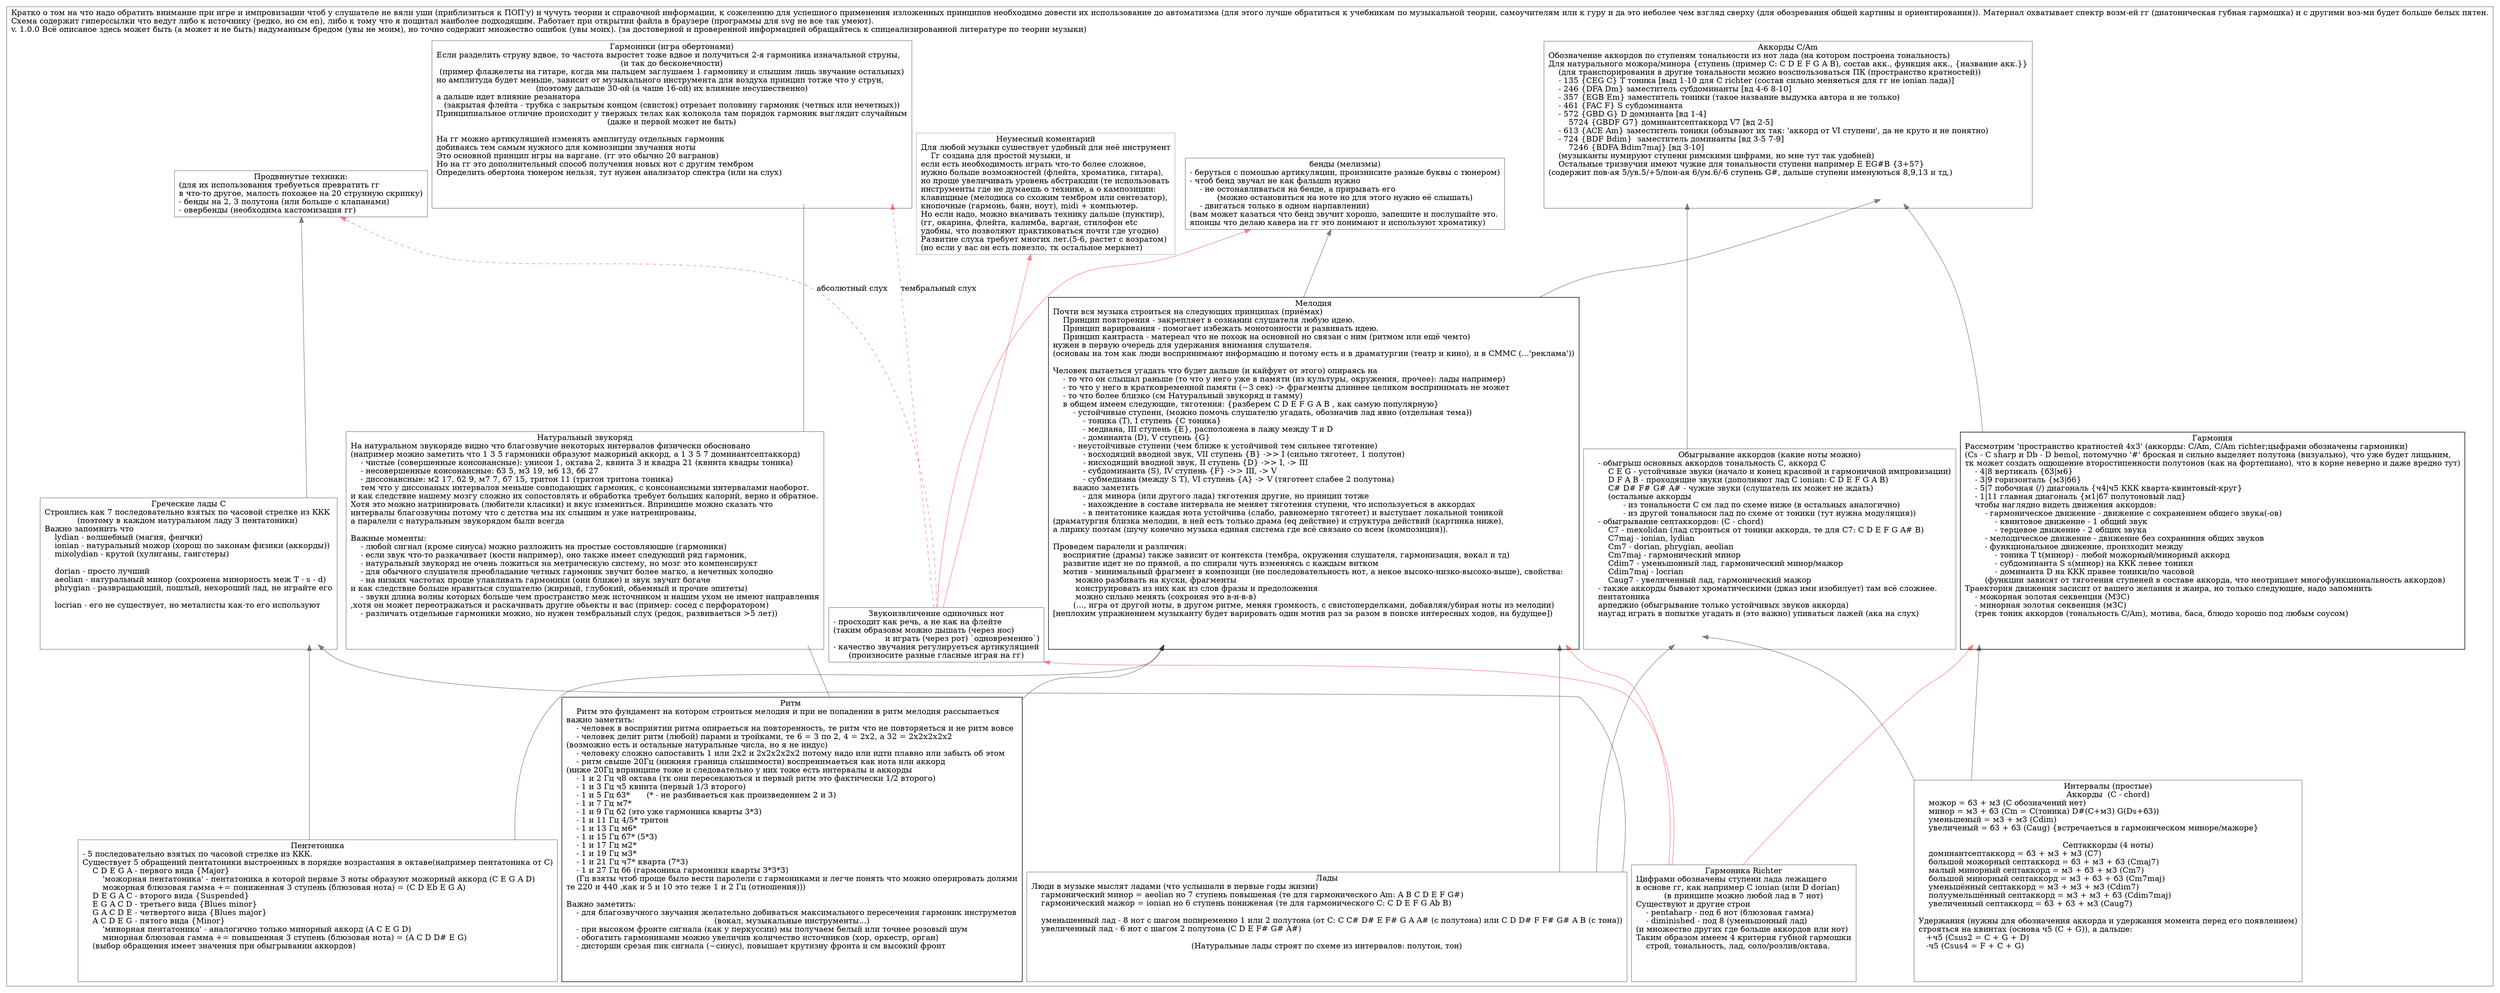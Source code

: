 /* 2023 Margenom
Сделано с помошью graphviz
*/

digraph H { comment="если не указан источник то или украл или личный опыт прикрепленные источники: 
и0 'План самостоятельного занятия' 'из t.me/harmonicaru_chat'
и1 'Anthology_of_Harmonica_Tunings.pdf' 'Борода на харпе, в контакте'
"
compound=true
layout=dot
labelloc=b
labeljust=l
nojustify=true
rankdir=BT
ranksep="1.5"

node[shape=none color="#888888" label=""]

{{cluster=true color="#888888"
label="Кратко о том на что надо обратить внимание при игре и импровизации чтоб у слушателе не вяли уши (приблизиться к ПОП'у) и чучуть теории и справочной информации, к сожелению для успешного применения изложенных принципов необходимо довести их использование до автоматизма (для этого лучше обратиться к учебникам по музыкальной теории, самоучителям или к гуру и да это неболее чем взгляд сверху (для обозревания общей картины и ориентирования)). Материал охватывает спектр возм-ей гг (диатоническая губная гармошка) и с другими воз-ми будет больше белых пятен.\l\
Схема содержит гиперссылки что ведут либо к источнику (редко, но см en), либо к тому что я пощитал наиболее подходящим. Работает при открытии файла в браузере (программы для svg не все так умеют).\l\
v. 1.0.0 Всё описаное здесь может быть (а может и не быть) надуманным бредом (увы не моим), но точно содержит множество ошибок (увы моих). (за достоверной и проверенной информацией обращайтесь к спицеализированной литературе по теории музыки)\l"
/*--------------------------------------------------------------------------------*/
subgraph cluster_music{color="#000000" label="Мелодия
Почти вся музыка строиться на следующих принципах (приёмах)\l\
    Принцип повторения - закрепляет в сознании слушателя любую идею.\l\
    Принцип варирования - помогает избежать монотонности и развивать идею.\l\
    Принцип кантраста - матереал что не похож на основной но связан с ним (ритмом или ещё чемто)\l\
нужен в первую очередь для удержания внимания слушателя.\l\
(основаы на том как люди воспринимают информацию и потому есть и в драматургии (театр и кино), и в СММС (...'реклама'))

Человек пытаеться угадать что будет дальше (и кайфует от этого) опираясь на\l\
    - то что он слышал раньше (то что у него уже в памяти (из культуры, окружения, прочее): лады например)\l\
    - то что у него в кратковременной памяти (~3 сек) -> фрагменты длиннее целиком воспринимать не может\l\
    - то что более близко (см Натуральный звукоряд и гамму)\l\
    в общем имеем следующие, тяготения: {разберем C D E F G A B , как самую популярную}\l\
        - устойчивые ступени, (можно помочь слушателю угадать, обозначив лад явно (отдельная тема))\l\
            - тоника (T), I ступень {C тоника}\l\
            - медиана, III ступень {E}, расположена в лажу между T и D\l\
            - доминанта (D), V ступень {G}\l\
        - неустойчивые ступени (чем ближе к устойчивой тем сильнее тяготение)\l\
            - восходяций вводной звук, VII ступень {B} ->> I (сильно тяготеет, 1 полутон)\l\
            - нисходящий вводной звук, II ступень {D} ->> I, -> III\l\
            - субдоминанта (S), IV ступень {F} ->> III, -> V\l\
            - субмедиана (между S T), VI ступень {A} -> V (тяготеет слабее 2 полутона)\l\
        важно заметить \l\
            - для минора (или другого лада) тяготения другие, но принцип тотже\l\
            - нахождение в составе интервала не меняет тяготения ступени, что используеться в аккордах\l\
            - в пентатонике каждая нота устойчива (слабо, равномерно тяготеет) и выступает локальной тоникой\l\
(драматургия близка мелодии, в ней есть только драма (eq действие) и структура действий (картинка ниже),\l\
а лирику поэтам (шучу конечно музыка единая система где всё связано со всем (композиция)).\l\

Проведем паралели и различия:\l\
    восприятие (драмы) также зависит от контекста (тембра, окружения слушателя, гармонизация, вокал и тд)\l\
    развитие идет не по прямой, а по спирали чуть изменяясь с каждым витком\l\
    мотив - минимальный фрагмент в композици (не последовательность нот, а некое высоко-низко-высоко-выше), свойства:\l\
         можно разбивать на куски, фрагменты\l\
         конструировать из них как из слов фразы и предоложения\l\
         можно сильно менять (сохроняя это в-н-в-в)\l\
(..., игра от другой ноты, в другом ритме, меняя громкость, с свистоперделками, добавляя/убирая ноты из мелодии)
[неплохим упражнением музыканту будет варировать один мотив раз за разом в поиске интересных ходов, на будущее])\l\
" драматургия ноты}
subgraph cluster_r {color="#000000" label="Ритм 
    Ритм это фундамент на котором строиться мелодия и при не попадении в ритм мелодия рассыпаеться\l\
важно заметить:\l\
    - человек в восприятии ритма опираеться на повторенность, те ритм что не повторяеться и не ритм вовсе\l\
    - человек делит ритм (любой) парами и тройками, те 6 = 3 по 2, 4 = 2x2, а 32 = 2x2x2x2x2\l\
(возможно есть и остальные натуральные числа, но я не индус)\l\
    - человеку сложно сапоставить 1 или 2х2 и 2х2х2х2х2 потому надо или идти плавно или забыть об этом\l\
    - ритм свыше 20Гц (нижняя граница слышимости) воспренимаеться как нота или аккорд\l\
(ниже 20Гц впринципе тоже и следовательно у них тоже есть интервалы и аккорды \l\
    - 1 и 2 Гц ч8 октава (тк они пересекаються и первый ритм это фактически 1/2 второго)\l\
    - 1 и 3 Гц ч5 квинта (первый 1/3 второго)\l\
    - 1 и 5 Гц б3*	(* - не разбиваеться как произведением 2 и 3) \l\
    - 1 и 7 Гц м7*\l\
    - 1 и 9 Гц б2 (это уже гармоника кварты 3*3)\l\
    - 1 и 11 Гц 4/5* тритон\l\
    - 1 и 13 Гц м6*\l\
    - 1 и 15 Гц б7* (5*3)\l\
    - 1 и 17 Гц м2*\l\
    - 1 и 19 Гц м3*\l\
    - 1 и 21 Гц ч7* кварта (7*3)\l\
    - 1 и 27 Гц б6 (гармоника гармоники кварты 3*3*3)\l\
    (Гц взяты чтоб проще было вести паролели с гармониками и легче понять что можно оперировать долями\l\
те 220 и 440 ,как и 5 и 10 это теже 1 и 2 Гц (отношения)))\l\

Важно заметить:\l\
    - для благозвучного звучания желательно добиваться максимального пересечения гармоник инструметов\l\
(вокал, музыкальные инструменты...)
    - при высоком фронте сигнала (как у перкуссии) мы получаем белый или точнее розовый шум\l\
    - обогатить гармониками можно увеличив количество источников (хор, оркестр, орган)\l\
    - дисторшн срезая пик сигнала (~синус), повышает крутизну фронта и см высокий фронт\l\
" длительности}

subgraph cluster_nat{label="Натуральный звукоряд
На натуральном звукоряде видно что благозвучие некоторых интервалов физически обосновано\l\
(например можно заметить что 1 3 5 гармоники образуют мажорный аккорд, а 1 3 5 7 доминантсептаккорд)\l\
    - чистые (совершенные консонансные): унисон 1, октава 2, квинта 3 и квадра 21 (квинта квадры тоника)\l\
    - несовершенные консонансные: б3 5, м3 19, м6 13, б6 27\l\
    - диссонансные: м2 17, б2 9, м7 7, б7 15, тритон 11 (тритон тритона тоника)\l\
    тем что у диссонаных интервалов меньше совподающих гармоник, с консонансными интервалами наоборот. \l\
и как следствие нашему мозгу сложно их сопостовлять и обработка требует больших калорий, верно и обратное.\l\
Хотя это можно натринировать (любители класики) и вкус измениться. Впринципе можно сказать что\l\
интервалы благозвучны потому что с детства мы их слышим и уже натренированы,\l\
а паралели с натуральным звукорядом были всегда\l\
\l\
Важные моменты:\l\
    - любой сигнал (кроме синуса) можно разложить на простые состовляющие (гармоники)\l\
    - если звук что-то разкачивает (кости например), оно также имеет следующий ряд гармоник,\l\
    - натуральный звукоряд не очень ложиться на метрическую систему, но мозг это компенсирукт\l\
    - для обычного слушателя преобладание четных гармоник звучит более магко, а нечетных холодно\l\
    - на низких частотах проще улавливать гармоники (они ближе) и звук звучит богаче\l\
и как следствие больше нравиться слушателю (жирный, глубокий, обьемный и прочие эпитеты)\l\
    - звуки длина волны которых больше чем пространство меж источником и нашим ухом не имеют направления\l\
,хотя он может переотражаться и раскачивать другие обьекты и вас (пример: сосед с перфоратором)\l\
    - различать отдельные гармоники можно, но нужен тембральный слух (редок, развиваеться >5 лет))\l\
" натуральный_звукоряд}
{label="Гармоники (игра обертонами)
Если разделить струну вдвое, то частота выростет тоже вдвое и получиться 2-я гармоника изначальной струны,\l\
(и так до бесконечности)
(пример флажелеты на гитаре, когда мы пальцем заглушаем 1 гармонику и слышим лишь звучание остальных)
но амплитуда будет меньше, зависит от музыкального инструмента для воздуха принцип тотже что у струн,\l\
(поэтому дальше 30-ой (а чаше 16-ой) их влияние несушественно)
а дальше идет влияние резанатора\l\
(закрытая флейта - трубка с закрытым концом (свисток) отрезает половину гармоник (четных или нечетных))
Принципиальное отличие происходит у твержых телах как колокола там порядок гармоник выглядит случайным\l\
(даже и первой может не быть)

На гг можно артикуляцией изменять амплитуду отдельных гармоник\l\
добиваясь тем самым нужного для комнозиции звучания ноты\l\
Это основной принцип игры на варгане. (гг это обычно 20 вагранов)\l\
Но на гг это дополнительный способ получения новых нот с другим тембром\l\
Определить обертона тюнером нельзя, тут нужен анализатор спектра (или на слух)\l\
" обертона гармоники}


subgraph cluster_int{label="Интервалы (простые)
Аккорды  (C - chord)
    можор = б3 + м3 (C обозначений нет)\l\
    минор = м3 + б3 (Cm = C(тоника) D#(C+м3) G(Ds+б3))\l\
    уменьшеный = м3 + м3 (Cdim)\l\
    увеличеный = б3 + б3 (Caug) {встречаеться в гармоническом миноре/мажоре}\l\

Септаккорды (4 ноты)
    доминантсептаккорд = б3 + м3 + м3 (C7)\l\
    большой можорный септаккорд = б3 + м3 + б3 (Cmaj7)\l\
    малый минорный септаккорд = м3 + б3 + м3 (Cm7)\l\
    большой минорный септаккорд = м3 + б3 + б3 (Cm7maj)\l\
    уменьшённый септаккорд = м3 + м3 + м3 (Cdim7)\l\
    полуумельшённый септаккорд = м3 + м3 + б3 (Cdim7maj)\l\
    увеличенный септаккорд = б3 + б3 + м3 (Caug7)\l\

Удержания (нужны для обозначения аккорда и удержания момента перед его появлением)
строяться на квинтах (основа ч5 (C + G)), а дальше:\l\
   +ч5 (Csus2 = C + G + D)\l\
   -ч5 (Csus4 = F + C + G)\l\
" интервалы}

subgraph cluster_penta{label="Пентетоника
- 5 последовательно взятых по часовой стрелке из ККК.\l\
Существует 5 обращений пентатоники выстроенных в порядке возрастания в октаве(например пентатоника от С)\l\
    C D E G A - первого вида {Major}\l\
        'можорная пентатоника' - пентатоника в которой первые 3 ноты образуют можорный аккорд (C E G A D)\l\
        можорная блюзовая гамма += пониженная 3 ступень (блюзовая нота) = (C D Eb E G A)\l\
    D E G A C - второго вида {Suspended}\l\
    E G A C D - третьего вида {Blues minor}\l\
    G A C D E - четвертого вида {Blues major}\l\
    A C D E G - пятого вида {Minor}\l\
        'минорная пентатоника' - аналогично только минорный аккорд (A C E G D)\l\
        минорная блюзовая гамма += повышенная 3 ступень (блюзовая нота) = (A C D D# E G)\l\
    (выбор обращения имеет значения при обыгрывании аккордов)\l\
" пентатоники_и_лады вызов_ктулху}

subgraph cluster_modes{label="Лады
Люди в музыке мыслят ладами (что услышали в первые годы жизни)\l\
    гармонический минор = aeolian но 7 ступень повышеная (те для гармонического Am: A B C D E F G#)\l\
    гармонический мажор = ionian но 6 ступень пониженая (те для гармонического C: C D E F G Ab B)\l\

    уменьшенный лад - 8 нот с шагом попнременно 1 или 2 полутона (от C: C C# D# E F# G A A# (с полутона) или C D D# F F# G# A B (с тона))\l\
    увеличенный лад - 6 нот с шагом 2 полутона (C D E F# G# A#)\l\

(Натуральные лады строят по схеме из интервалов: полутон, тон)\
" лады гамма}

subgraph cluster_harmonic{color="#000000" label="Гармония
Рассмотрим 'пространство кратностей 4x3' (аккорды: C/Am, C/Am richter;цыфрами обозначены гармоники)\l\
(Cs - C sharp и Db - D bemol, потомучно '#' броская и сильно выделяет полутона (визуально), что уже будет лищьним,\l\
тк может создать ощющение второстипенности полутонов (как на фортепиано), что в корне неверно и даже вредно тут)\l\
    - 4|8 вертикаль {б3|м6}\l\
    - 3|9 горизонталь {м3|б6}\l\
    - 5|7 побочная (/) диагональ {ч4|ч5 ККК кварта-квинтовый-круг}\l\
    - 1|11 главная диагональ {м1|б7 полутоновый лад}\l\
    чтобы наглядно видеть движения аккордов:\l\
        - гармоническое движение - движение с сохранением общего звука(-ов)\l\
            - квинтовое движение - 1 общий звук\l\
            - терцевое движение - 2 общих звука\l\
        - мелодическое движение - движение без сохраниния общих звуков\l\
        - функциональное движение, произходит между\l\
            - тоника T t(минор) - любой можорный/минорный аккорд\l\
            - субдоминанта S s(минор) на ККК левее тоники\l\
            - доминанта D на ККК правее тоники/по часовой\l\
        (функции зависят от тяготения ступеней в составе аккорда, что неотрицает многофункциональность аккордов)\l\
Траектория движения засисит от вашего желания и жанра, но только следующие, надо запомнить\l\
    - можорная золотая секвенция (МЗС)\l\
    - минорная золотая секвенция (мЗС)\l\
    (трек тоник аккордов (тональность C/Am), мотива, баса, блюдо хорошо под любым соусом)\l\
" пространство_кратностей}

subgraph cluster_around {label="Обыгрывание аккордов (какие ноты можно)
    - обыгрыш основных аккордов тональность C, аккорд С\l\
        C E G - устойчивые звуки (начало и конец красивой и гармоничной импровизации)\l\
        D F A B - проходящие звуки (дополняют лад C ionian: C D E F G A B)\l\
        C# D# F# G# A# - чужие звуки (слушатель их может не ждать)\l\
        (остальные аккорды\l\
              - из тональности С см лад по схеме ниже (в остальных аналогично)\l\
	      - из другой тональноси лад по схеме от тоники (тут нужна модуляция))\l\
    - обыгрывание септаккордов: (C - chord)\l\
      	C7 - mexolidan (лад строиться от тоники аккорда, те для C7: C D E F G A# B)\l\
      	C7maj - ionian, lydian\l\
      	Cm7 - dorian, phrygian, aeolian\l\
      	Cm7maj - гармонический минор\l\
      	Cdim7 - уменьшонный лад, гармонический минор/мажор\l\
      	Cdim7maj - locrian\l\
      	Caug7 - увеличенный лад, гармонический мажор\l\
    - также аккорды бывают хроматическими (джаз ими изобилует) там всё сложнее.\l\
    пентатоника\l\
    арпеджио (обыгрывание только устойчивых звуков аккорда)\l\
    наугад играть в попытке угадать и (это важно) упиваться лажей (ака на слух)\l\
" тональность_C_Am}
subgraph cluster_chord{label="Аккорды C/Am
Обозначение аккордов по ступеням тональности из нот лада (на котором построена тональность)\l\
Для натурального можора/минора {ступень (пример C: C D E F G A B), состав акк., функция акк., {название акк.}}\l\
    (для транспорирования в другие тональности можно возспользоваться ПК (пространство кратностей))\l\
    - 135 {CEG C} T тоника [выд 1-10 для C richter (состав сильно меняеться для гг не ionian лада)]\l\
    - 246 {DFA Dm} заместитель субдоминанты [вд 4-6 8-10]\l\
    - 357 {EGB Em} заместитель тоники (такое название выдумка автора и не только)\l\
    - 461 {FAC F} S субдоминанта\l\
    - 572 {GBD G} D доминанта [вд 1-4]\l\
        5724 {GBDF G7} доминантсептаккорд V7 [вд 2-5]\l\
    - 613 {ACE Am} заместитель тоники (обзывают их так: 'аккорд от VI ступени', да не круто и не понятно)\l\
    - 724 {BDF Bdim}  заместитель доминанты [вд 3-5 7-9]\l\
        7246 {BDFA Bdim7maj} [вд 3-10]\l\
    (музыканты нумируют ступени римскими цифрами, но мне тут так удобней)\l\
    Остальные тризвучия имеют чужие для тональности ступени например E EG#B {3+57} \l\
(содержит пов-ая 5/ув.5/+5/пон-ая 6/ум.6/-6 ступень G#, дальше ступени именуються 8,9,13 и тд,)\l\
" аккорды_C_Am аккорды_от_С}

subgraph cluster_modesC{label="Греческие лады C
Строились как 7 последовательно взятых по часовой стрелке из ККК\l\
(поэтому в каждом натуральном ладу 3 пентатоники) 
Важно запомнить что\l\
    lydian - волшебный (магия, феички)\l\
    ionian - натуральный можор (хорош по законам физики (аккорды))\l\
    mixolydian - крутой (хулиганы, гангстеры)\l\

    dorian - просто лучший\l\
    aeolian - натуральный минор (сохронена минорность меж T - s - d)\l\
    phrygian - развращающий, пошлый, нехороший лад, не играйте его\l\

    locrian - его не существует, но металисты как-то его используют\l\ 
" натуральные_лады}

subgraph cluster_rich {label="Гармоника Richter
Цифрами обозначены ступени лада лежащего\l\
в основе гг, как например C ionian (или D dorian)\l\
(в принципе можно любой лад в 7 нот)
Существуют и другие строи\l\
    - pentaharp - под 6 нот (блюзовая гамма)\l\
    - diminished - под 8 (уменьшонный лад)\l\
(и множество других где больше аккордов или нот)\l\
Таким образом имеем 4 критерия губной гармошки\l\
    строй, тональность, лад, соло/розлив/октава.\l\
" richter}

{cluster=false
/*--------------------------------------------------------------------------------*/
{node[color="#888888" shape="box"] // шаги
звукоизвличение[label="Звукоизвличение одиночных нот
- просходит как речь, а не как на флейте\l\
(таким образовм можно дышать (через нос) \l\
и играть (через рот) `одновременно`)\r\
- качество звучания регулируеться артикуляцией\l\
(произносите разные гласные играя на гг)
" href="https://www.youtube.com/watch?v=90eOs_W8rZw"]
бенды [label="бенды (мелизмы)
- беруться с помошью артикуляции, произнисите разные буквы с тюнером)\l\
- чтоб бенд звучал не как фальшm нужно\l\
    - не остонавливаться на бенде, а прирывать его\l\
(можно остановиться на ноте но для этого нужно её слышать)
    - двигаться только в одном нарпавлении)\l\
(вам может казаться что бенд звучит хорошо, запешите и послушайте это.\l\
японцы что делаю кавера на гг это понимают и используют хроматику)\l\
" href="https://www.youtube.com/watch?v=OEiCq_Dh-pI"]
продвинутые_техники [label="Продвинутые техники:
(для их использования требуеться превратить гг\l\
в что-то другое, малость похожее на 20 струнную скрипку)\l\
- бенды на 2, 3 полутона (или больше с клапанами)\l\
- овербенды (необходима кастомизация гг)\l\
" href="https://harmonica.ru/study"]
послесловие [color="#bbbbbb" label="Неумесный коментарий
Для любой музыки сушествует удобный для неё инструмент\l\
    Гг создана для простой музыки, и \l\
если есть необходимость играть что-то более сложное,\l\
нужно больше возможностей (флейта, хроматика, гитара),\l\
но проще увеличивать уровень абстракции (те использовать\l\
инструменты где не думаешь о технике, а о кампозиции:\l\
клавищные (мелодика со схожим тембром или сентезатор),\l\
кнопочные (гармонь, баян, ноут), midi + компьютер.\l\
Но если надо, можно вкачивать технику дальше (пунктир),\l\
(гг, окарина, флейта, калимба, варган, стилофон etc\l\
удобны, что позволяют практиковаться почти где угодно)\l\
Развитие слуха требует многих лет.(5-6, растет с возратом)\l\
(но если у вас он есть повезло, тк остальное меркнет)\l\
" href="https://www.youtube.com/watch?v=CFmXrtawSGo"]
}

/*--------------------------------------------------------------------------------*/
//обертона [image="moodswingerscale.svg"]
//музыка [image="music.svg"]

длительности [image="dives.svg" href="https://youtu.be/Kkz78ffdVGw"]
обертона [image="scales.svg" href="https://ru.wikipedia.org/wiki/%D0%93%D0%B0%D1%80%D0%BC%D0%BE%D0%BD%D0%B8%D0%BA%D0%B0_(%D0%BC%D1%83%D0%B7%D1%8B%D0%BA%D0%B0)"]
гармоники [image="harmonics.svg" href="https://varganist.ru/4.html"]
натуральный_звукоряд [image="obertones.svg" href="https://ru.wikipedia.org/wiki/%D0%9D%D0%B0%D1%82%D1%83%D1%80%D0%B0%D0%BB%D1%8C%D0%BD%D1%8B%D0%B9_%D0%B7%D0%B2%D1%83%D0%BA%D0%BE%D1%80%D1%8F%D0%B4"]
интервалы [image="intervals.svg" href="https://ru.wikipedia.org/wiki/%D0%98%D0%BD%D1%82%D0%B5%D1%80%D0%B2%D0%B0%D0%BB_(%D0%BC%D1%83%D0%B7%D1%8B%D0%BA%D0%B0)"]
вызов_ктулху [image="fifths.svg" href="https://ru.wikipedia.org/wiki/%D0%9A%D0%B2%D0%B8%D0%BD%D1%82%D0%BE%D0%B2%D1%8B%D0%B9_%D0%BA%D1%80%D1%83%D0%B3"] /* ктулху может захавать мозг */
пентатоники_и_лады [image="pentatonic.svg" href="https://ru.wikipedia.org/wiki/%D0%9F%D0%B5%D0%BD%D1%82%D0%B0%D1%82%D0%BE%D0%BD%D0%B8%D0%BA%D0%B0"]
натуральные_лады [image="natural_modes.svg" href="https://youtu.be/AGN_uD8GmwY"]
лады [image="modal_modes.svg" href="https://ru.wikipedia.org/wiki/%D0%9C%D0%BE%D0%B4%D0%B0%D0%BB%D1%8C%D0%BD%D0%BE%D1%81%D1%82%D1%8C_(%D0%BC%D1%83%D0%B7%D1%8B%D0%BA%D0%B0)"]
гамма [image="hromatic.svg" href="https://ru.wikipedia.org/wiki/%D0%93%D0%B0%D0%BC%D0%BC%D0%B0_(%D0%BC%D1%83%D0%B7%D1%8B%D0%BA%D0%B0)"]
ноты [image="notes.svg" href="https://ru.wikipedia.org/wiki/%D0%A1%D0%BE%D0%B2%D1%80%D0%B5%D0%BC%D0%B5%D0%BD%D0%BD%D0%B0%D1%8F_%D0%BC%D1%83%D0%B7%D1%8B%D0%BA%D0%B0%D0%BB%D1%8C%D0%BD%D0%B0%D1%8F_%D0%BD%D0%BE%D1%82%D0%B0%D1%86%D0%B8%D1%8F"]
тональность_C_Am [image="C-modes.svg" href="https://youtube.com/playlist?list=PLuhAz5P0GD3ZdzYGj93sYbbkC1nj2_ABO"]
аккорды_C_Am [image="C-chords.svg" href="https://ru.wikipedia.org/wiki/%D0%A2%D0%BE%D0%BD%D0%B0%D0%BB%D1%8C%D0%BD%D0%BE%D1%81%D1%82%D1%8C"]
аккорды_от_С [image="chords-c.svg" href="https://ru.wikipedia.org/wiki/%D0%90%D0%BA%D0%BA%D0%BE%D1%80%D0%B4"]
пространство_кратностей [image="intmat.svg" href="https://youtu.be/s39DOl5JDOM"]
драматургия [image="crises.svg" href="https://youtu.be/0Hfn-glWWZ0"]

richter [image="harp.svg" href="https://ru.wikipedia.org/wiki/%D0%93%D1%83%D0%B1%D0%BD%D0%B0%D1%8F_%D0%B3%D0%B0%D1%80%D0%BC%D0%BE%D0%BD%D0%B8%D0%BA%D0%B0_%D1%81%D0%B8%D1%81%D1%82%D0%B5%D0%BC%D1%8B_%D0%A0%D0%B8%D1%85%D1%82%D0%B5%D1%80%D0%B0"]
/*--------------------------------------------------------------------------------*/
{edge[color="#ff000077"] 
	node[shape=box color=magenta] // мини справка
{edge[ltail=cluster_rich]
	richter -> ноты
	richter -> звукоизвличение
	richter -> пространство_кратностей
} {
	звукоизвличение -> бенды
	звукоизвличение -> послесловие
	{edge[style=dashed]
	звукоизвличение -> гармоники [label="тембральный слух"]
	звукоизвличение -> продвинутые_техники [label="абсолютный слух"]
}}} {edge[color="#00000077"]
{edge[ltail=cluster_penta]
	пентатоники_и_лады -> драматургия
	вызов_ктулху -> натуральные_лады
} {edge[ltail=cluster_music]
	драматургия -> аккорды_C_Am
	драматургия -> бенды
} {edge[ltail=cluster_harmonic]
	пространство_кратностей -> аккорды_C_Am
} {edge[ltail=cluster_nat]
	натуральный_звукоряд -> обертона [arrowhead=none]
} {edge[ltail=cluster_modes]
	лады -> натуральные_лады
	лады -> тональность_C_Am
	гамма -> ноты
	//лады -> драматургия
} {edge[ltail=cluster_around]
	тональность_C_Am -> аккорды_от_С
} {edge[ltail=cluster_obertones]
} {edge[ltail=cluster_int]
	интервалы -> пространство_кратностей
	интервалы -> тональность_C_Am
}{edge[ltail=cluster_modesC]
	натуральные_лады -> продвинутые_техники
}{edge[ltail=cluster_r]
	длительности -> драматургия
	длительности -> натуральный_звукоряд [arrowhead=none]
}}}}}}
